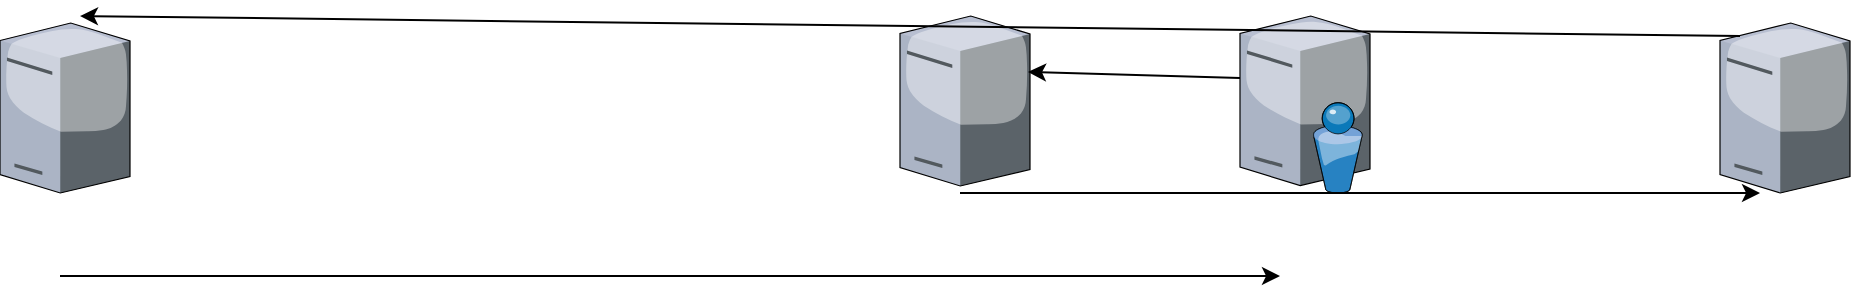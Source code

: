 <mxfile version="14.6.12" type="github">
  <diagram name="Page-1" id="822b0af5-4adb-64df-f703-e8dfc1f81529">
    <mxGraphModel dx="2254" dy="875" grid="1" gridSize="10" guides="1" tooltips="1" connect="1" arrows="1" fold="1" page="1" pageScale="1" pageWidth="1600" pageHeight="1600" background="#ffffff" math="0" shadow="0">
      <root>
        <mxCell id="0" />
        <mxCell id="1" parent="0" />
        <mxCell id="7d933b09d9755ecc-4" value="" style="verticalLabelPosition=bottom;aspect=fixed;html=1;verticalAlign=top;strokeColor=none;shape=mxgraph.citrix.directory_server;rounded=0;shadow=0;comic=0;fontFamily=Verdana;" parent="1" vertex="1">
          <mxGeometry x="1060" y="510" width="65" height="88.5" as="geometry" />
        </mxCell>
        <mxCell id="7d933b09d9755ecc-9" value="" style="verticalLabelPosition=bottom;aspect=fixed;html=1;verticalAlign=top;strokeColor=none;shape=mxgraph.citrix.tower_server;rounded=0;shadow=0;comic=0;fontFamily=Verdana;" parent="1" vertex="1">
          <mxGeometry x="440" y="513.5" width="65" height="85" as="geometry" />
        </mxCell>
        <mxCell id="7d933b09d9755ecc-17" value="" style="verticalLabelPosition=bottom;aspect=fixed;html=1;verticalAlign=top;strokeColor=none;shape=mxgraph.citrix.tower_server;rounded=0;shadow=0;comic=0;fontFamily=Verdana;" parent="1" vertex="1">
          <mxGeometry x="890" y="510" width="65" height="85" as="geometry" />
        </mxCell>
        <mxCell id="7d933b09d9755ecc-21" value="" style="verticalLabelPosition=bottom;aspect=fixed;html=1;verticalAlign=top;strokeColor=none;shape=mxgraph.citrix.tower_server;rounded=0;shadow=0;comic=0;fontFamily=Verdana;" parent="1" vertex="1">
          <mxGeometry x="1300" y="513.5" width="65" height="85" as="geometry" />
        </mxCell>
        <mxCell id="zefjH6aqXYO2TZg6d5o2-4" value="" style="endArrow=classic;html=1;entryX=0.985;entryY=0.329;entryDx=0;entryDy=0;entryPerimeter=0;" edge="1" parent="1" target="7d933b09d9755ecc-17">
          <mxGeometry width="50" height="50" relative="1" as="geometry">
            <mxPoint x="1060" y="541" as="sourcePoint" />
            <mxPoint x="970" y="540" as="targetPoint" />
            <Array as="points" />
          </mxGeometry>
        </mxCell>
        <mxCell id="zefjH6aqXYO2TZg6d5o2-6" value="" style="endArrow=classic;html=1;entryX=0.308;entryY=1;entryDx=0;entryDy=0;entryPerimeter=0;" edge="1" parent="1" target="7d933b09d9755ecc-21">
          <mxGeometry width="50" height="50" relative="1" as="geometry">
            <mxPoint x="920" y="598.5" as="sourcePoint" />
            <mxPoint x="1320" y="620" as="targetPoint" />
          </mxGeometry>
        </mxCell>
        <mxCell id="zefjH6aqXYO2TZg6d5o2-7" value="" style="endArrow=classic;html=1;" edge="1" parent="1">
          <mxGeometry width="50" height="50" relative="1" as="geometry">
            <mxPoint x="1310" y="520" as="sourcePoint" />
            <mxPoint x="480" y="510" as="targetPoint" />
          </mxGeometry>
        </mxCell>
        <mxCell id="zefjH6aqXYO2TZg6d5o2-8" value="" style="endArrow=classic;html=1;" edge="1" parent="1">
          <mxGeometry width="50" height="50" relative="1" as="geometry">
            <mxPoint x="470" y="640" as="sourcePoint" />
            <mxPoint x="1080" y="640" as="targetPoint" />
            <Array as="points">
              <mxPoint x="530" y="640" />
            </Array>
          </mxGeometry>
        </mxCell>
      </root>
    </mxGraphModel>
  </diagram>
</mxfile>
